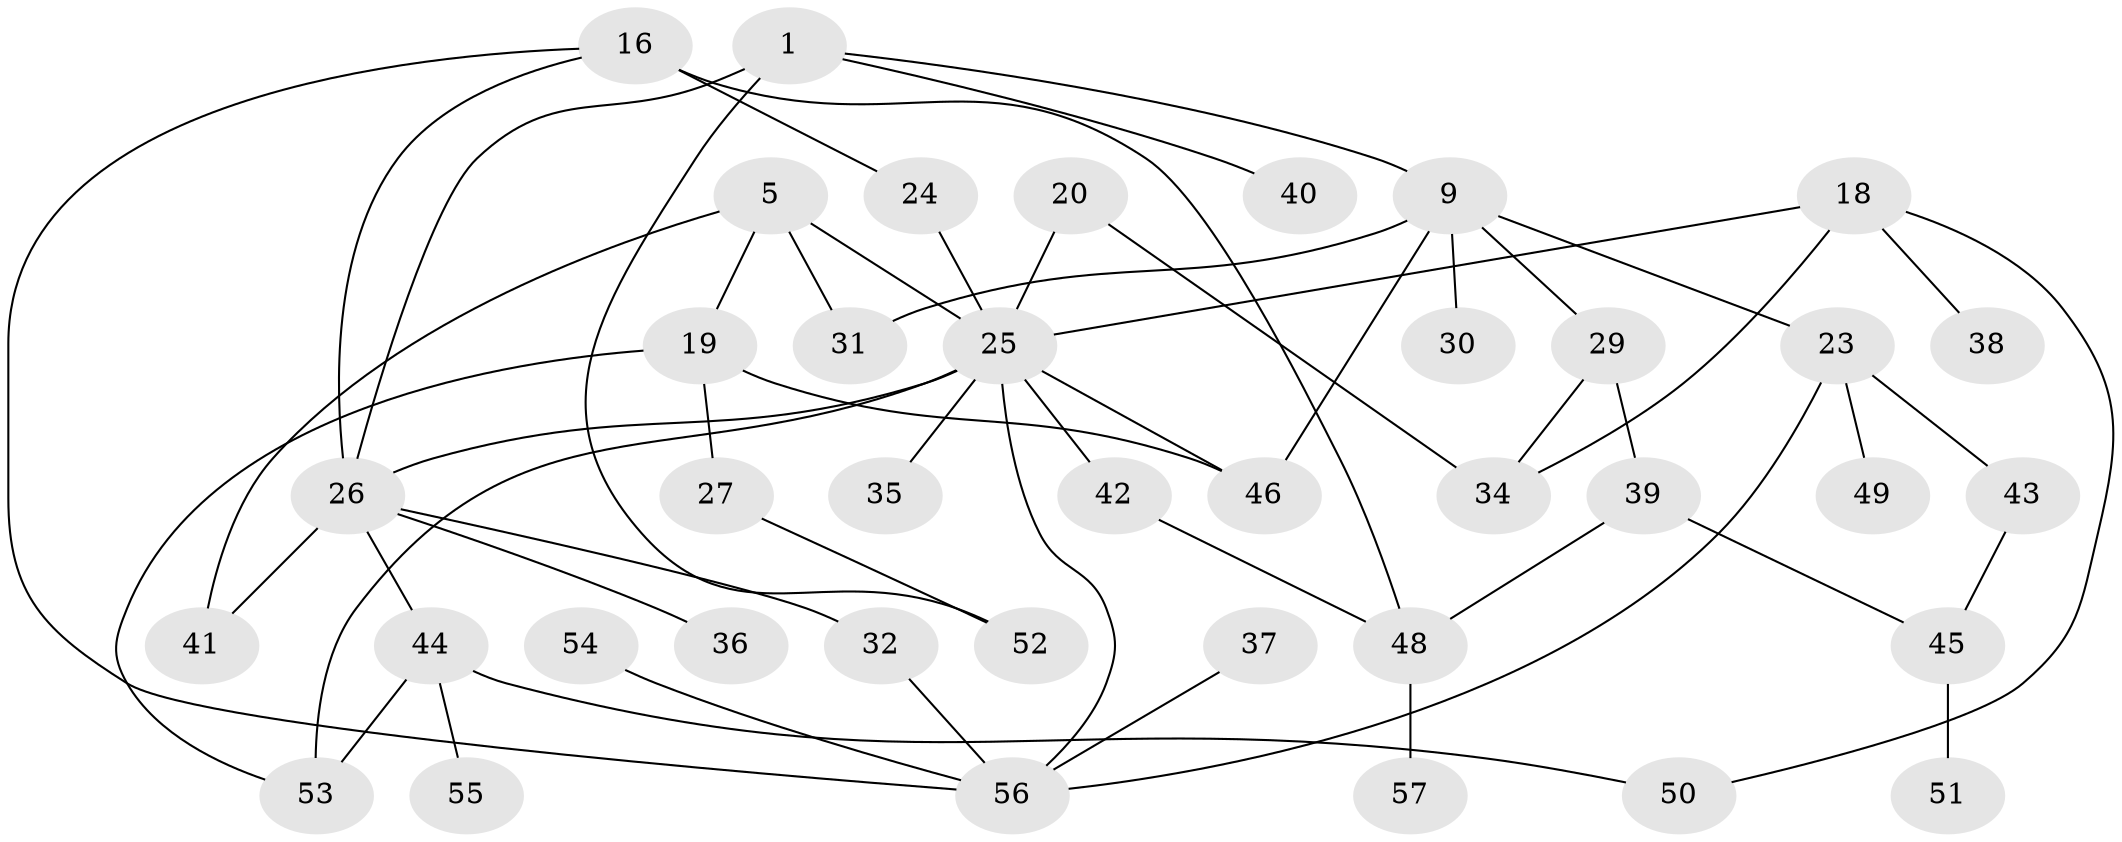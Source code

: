 // original degree distribution, {4: 0.19298245614035087, 8: 0.017543859649122806, 10: 0.017543859649122806, 2: 0.2807017543859649, 5: 0.05263157894736842, 3: 0.21052631578947367, 7: 0.017543859649122806, 1: 0.21052631578947367}
// Generated by graph-tools (version 1.1) at 2025/45/03/04/25 21:45:01]
// undirected, 39 vertices, 55 edges
graph export_dot {
graph [start="1"]
  node [color=gray90,style=filled];
  1;
  5;
  9;
  16;
  18;
  19;
  20 [super="+13"];
  23;
  24;
  25 [super="+11+6+17+3"];
  26 [super="+7+12"];
  27;
  29;
  30;
  31;
  32 [super="+15+22"];
  34;
  35;
  36;
  37;
  38;
  39;
  40;
  41 [super="+4+28"];
  42;
  43;
  44;
  45;
  46 [super="+10"];
  48;
  49;
  50;
  51;
  52;
  53 [super="+14"];
  54;
  55;
  56 [super="+21+47"];
  57;
  1 -- 9;
  1 -- 40;
  1 -- 52;
  1 -- 26;
  5 -- 19;
  5 -- 31;
  5 -- 41;
  5 -- 25 [weight=2];
  9 -- 23;
  9 -- 29;
  9 -- 30;
  9 -- 46 [weight=2];
  9 -- 31;
  16 -- 48;
  16 -- 24;
  16 -- 26;
  16 -- 56;
  18 -- 38;
  18 -- 50;
  18 -- 34;
  18 -- 25;
  19 -- 27;
  19 -- 46;
  19 -- 53;
  20 -- 25;
  20 -- 34;
  23 -- 43;
  23 -- 49;
  23 -- 56;
  24 -- 25;
  25 -- 56 [weight=2];
  25 -- 46;
  25 -- 35;
  25 -- 42;
  25 -- 53 [weight=2];
  25 -- 26 [weight=3];
  26 -- 44 [weight=2];
  26 -- 36;
  26 -- 41 [weight=2];
  26 -- 32;
  27 -- 52;
  29 -- 39;
  29 -- 34;
  32 -- 56 [weight=2];
  37 -- 56;
  39 -- 45;
  39 -- 48;
  42 -- 48;
  43 -- 45;
  44 -- 55;
  44 -- 50;
  44 -- 53;
  45 -- 51;
  48 -- 57;
  54 -- 56;
}
